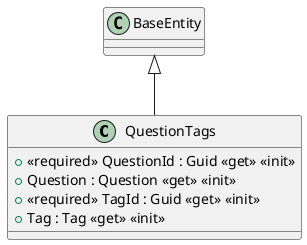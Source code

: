 @startuml
class QuestionTags {
    + <<required>> QuestionId : Guid <<get>> <<init>>
    + Question : Question <<get>> <<init>>
    + <<required>> TagId : Guid <<get>> <<init>>
    + Tag : Tag <<get>> <<init>>
}
BaseEntity <|-- QuestionTags
@enduml
